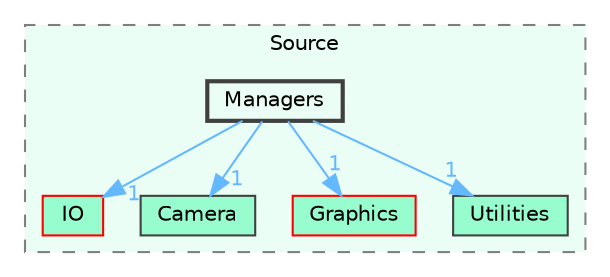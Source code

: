digraph "C:/GEU/GEUCore/Source/Managers"
{
 // LATEX_PDF_SIZE
  bgcolor="transparent";
  edge [fontname=Helvetica,fontsize=10,labelfontname=Helvetica,labelfontsize=10];
  node [fontname=Helvetica,fontsize=10,shape=box,height=0.2,width=0.4];
  compound=true
  subgraph clusterdir_d4107ff65a26812a8e80cf49f43b787d {
    graph [ bgcolor="#ebfef5", pencolor="grey50", label="Source", fontname=Helvetica,fontsize=10 style="filled,dashed", URL="dir_d4107ff65a26812a8e80cf49f43b787d.html",tooltip=""]
  dir_3c3c6b6eb1652c0454092c25623ff2b4 [label="IO", fillcolor="#98fdce", color="red", style="filled", URL="dir_3c3c6b6eb1652c0454092c25623ff2b4.html",tooltip=""];
  dir_f7870abe4f66b42600bbfbf2982a92ee [label="Camera", fillcolor="#98fdce", color="grey25", style="filled", URL="dir_f7870abe4f66b42600bbfbf2982a92ee.html",tooltip=""];
  dir_809c4f716c50d1269b0b29ab8c19935a [label="Graphics", fillcolor="#98fdce", color="red", style="filled", URL="dir_809c4f716c50d1269b0b29ab8c19935a.html",tooltip=""];
  dir_ba98d1c57f2db257d685d96c8633f8b6 [label="Utilities", fillcolor="#98fdce", color="grey25", style="filled", URL="dir_ba98d1c57f2db257d685d96c8633f8b6.html",tooltip=""];
  dir_ea20a9aaa4792751d6e0a54abfdc92d3 [label="Managers", fillcolor="#ebfef5", color="grey25", style="filled,bold", URL="dir_ea20a9aaa4792751d6e0a54abfdc92d3.html",tooltip=""];
  }
  dir_ea20a9aaa4792751d6e0a54abfdc92d3->dir_3c3c6b6eb1652c0454092c25623ff2b4 [headlabel="1", labeldistance=1.5 headhref="dir_000023_000020.html" href="dir_000023_000020.html" color="steelblue1" fontcolor="steelblue1"];
  dir_ea20a9aaa4792751d6e0a54abfdc92d3->dir_809c4f716c50d1269b0b29ab8c19935a [headlabel="1", labeldistance=1.5 headhref="dir_000023_000017.html" href="dir_000023_000017.html" color="steelblue1" fontcolor="steelblue1"];
  dir_ea20a9aaa4792751d6e0a54abfdc92d3->dir_ba98d1c57f2db257d685d96c8633f8b6 [headlabel="1", labeldistance=1.5 headhref="dir_000023_000057.html" href="dir_000023_000057.html" color="steelblue1" fontcolor="steelblue1"];
  dir_ea20a9aaa4792751d6e0a54abfdc92d3->dir_f7870abe4f66b42600bbfbf2982a92ee [headlabel="1", labeldistance=1.5 headhref="dir_000023_000002.html" href="dir_000023_000002.html" color="steelblue1" fontcolor="steelblue1"];
}
